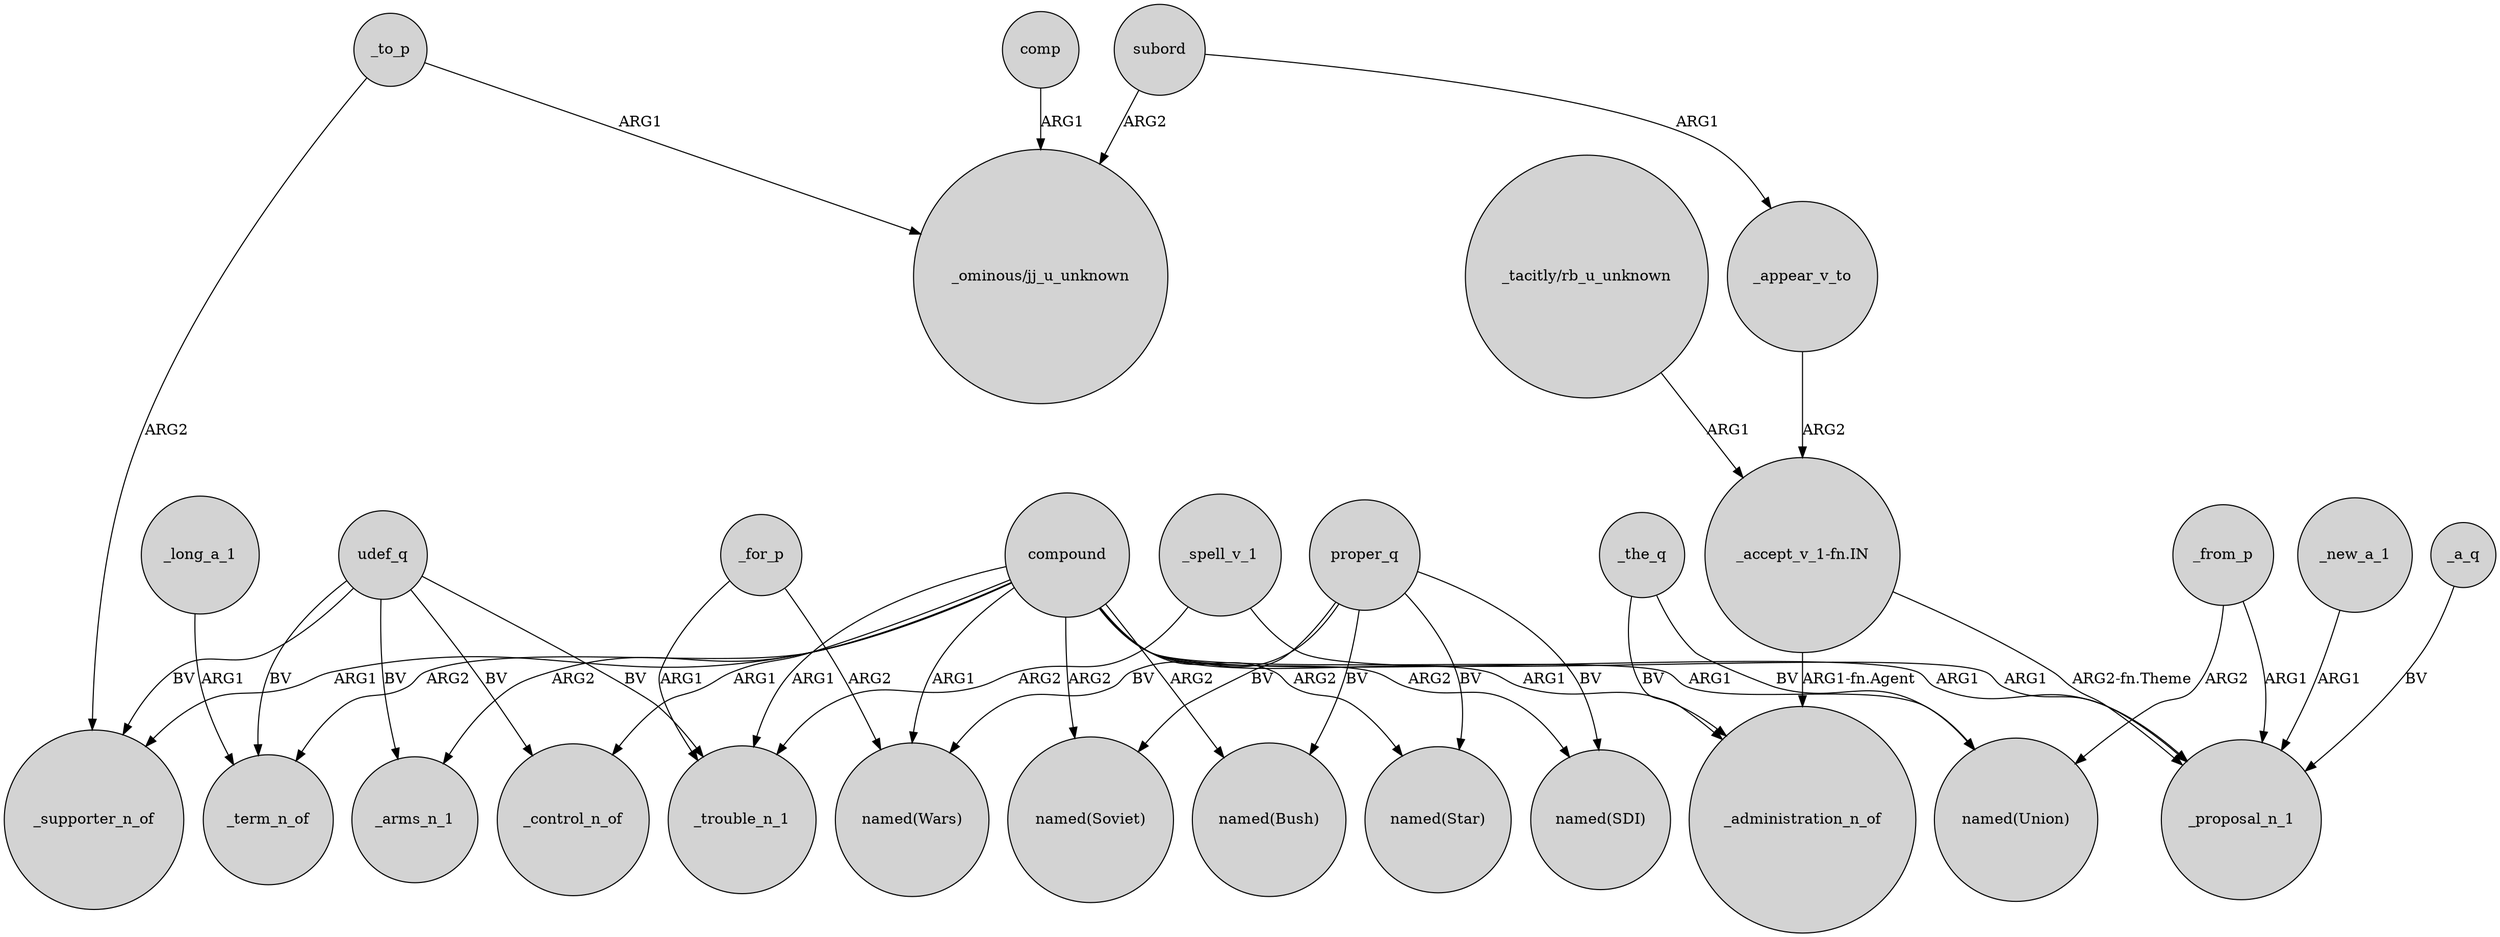 digraph {
	node [shape=circle style=filled]
	_to_p -> _supporter_n_of [label=ARG2]
	subord -> _appear_v_to [label=ARG1]
	udef_q -> _supporter_n_of [label=BV]
	compound -> _term_n_of [label=ARG2]
	compound -> "named(Bush)" [label=ARG2]
	_for_p -> _trouble_n_1 [label=ARG1]
	udef_q -> _control_n_of [label=BV]
	"_accept_v_1-fn.IN" -> _proposal_n_1 [label="ARG2-fn.Theme"]
	compound -> _administration_n_of [label=ARG1]
	proper_q -> "named(Star)" [label=BV]
	compound -> _arms_n_1 [label=ARG2]
	comp -> "_ominous/jj_u_unknown" [label=ARG1]
	subord -> "_ominous/jj_u_unknown" [label=ARG2]
	udef_q -> _arms_n_1 [label=BV]
	proper_q -> "named(Soviet)" [label=BV]
	_from_p -> "named(Union)" [label=ARG2]
	_from_p -> _proposal_n_1 [label=ARG1]
	_spell_v_1 -> _trouble_n_1 [label=ARG2]
	_for_p -> "named(Wars)" [label=ARG2]
	udef_q -> _trouble_n_1 [label=BV]
	_the_q -> "named(Union)" [label=BV]
	_spell_v_1 -> _proposal_n_1 [label=ARG1]
	compound -> _trouble_n_1 [label=ARG1]
	_new_a_1 -> _proposal_n_1 [label=ARG1]
	compound -> "named(Wars)" [label=ARG1]
	compound -> "named(Star)" [label=ARG2]
	compound -> "named(Union)" [label=ARG1]
	compound -> _control_n_of [label=ARG1]
	"_accept_v_1-fn.IN" -> _administration_n_of [label="ARG1-fn.Agent"]
	udef_q -> _term_n_of [label=BV]
	"_tacitly/rb_u_unknown" -> "_accept_v_1-fn.IN" [label=ARG1]
	proper_q -> "named(Bush)" [label=BV]
	compound -> "named(Soviet)" [label=ARG2]
	_appear_v_to -> "_accept_v_1-fn.IN" [label=ARG2]
	compound -> _supporter_n_of [label=ARG1]
	proper_q -> "named(Wars)" [label=BV]
	_to_p -> "_ominous/jj_u_unknown" [label=ARG1]
	compound -> _proposal_n_1 [label=ARG1]
	_the_q -> _administration_n_of [label=BV]
	compound -> "named(SDI)" [label=ARG2]
	proper_q -> "named(SDI)" [label=BV]
	_long_a_1 -> _term_n_of [label=ARG1]
	_a_q -> _proposal_n_1 [label=BV]
}
